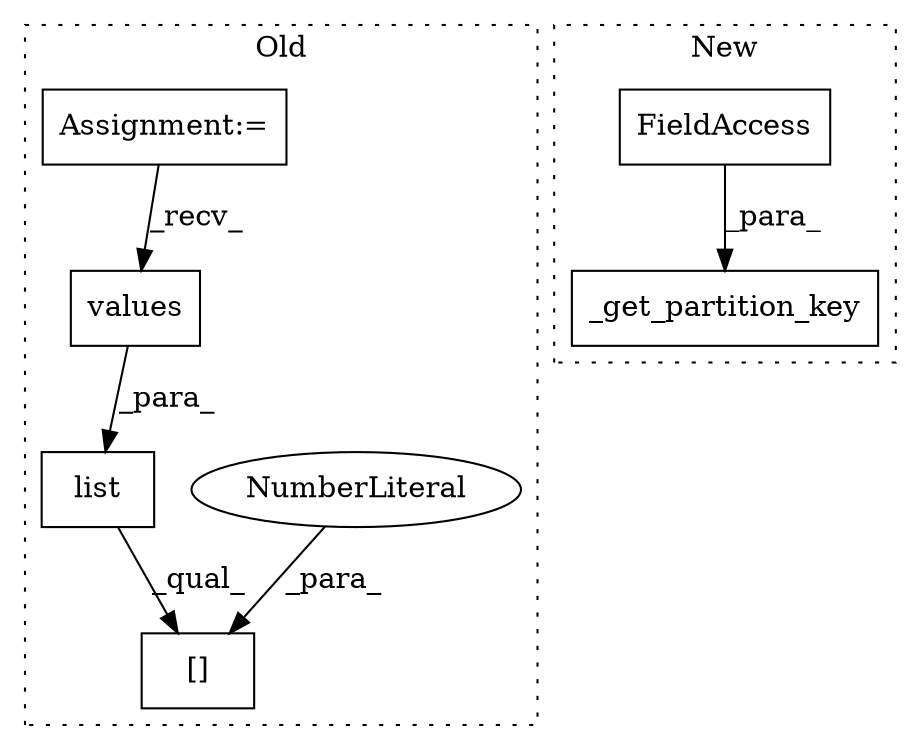 digraph G {
subgraph cluster0 {
1 [label="[]" a="2" s="1645,1671" l="25,1" shape="box"];
3 [label="NumberLiteral" a="34" s="1670" l="1" shape="ellipse"];
5 [label="values" a="32" s="1660" l="8" shape="box"];
6 [label="list" a="32" s="1645,1668" l="5,1" shape="box"];
7 [label="Assignment:=" a="7" s="1574" l="9" shape="box"];
label = "Old";
style="dotted";
}
subgraph cluster1 {
2 [label="_get_partition_key" a="32" s="1571,1599" l="19,1" shape="box"];
4 [label="FieldAccess" a="22" s="1590" l="9" shape="box"];
label = "New";
style="dotted";
}
3 -> 1 [label="_para_"];
4 -> 2 [label="_para_"];
5 -> 6 [label="_para_"];
6 -> 1 [label="_qual_"];
7 -> 5 [label="_recv_"];
}